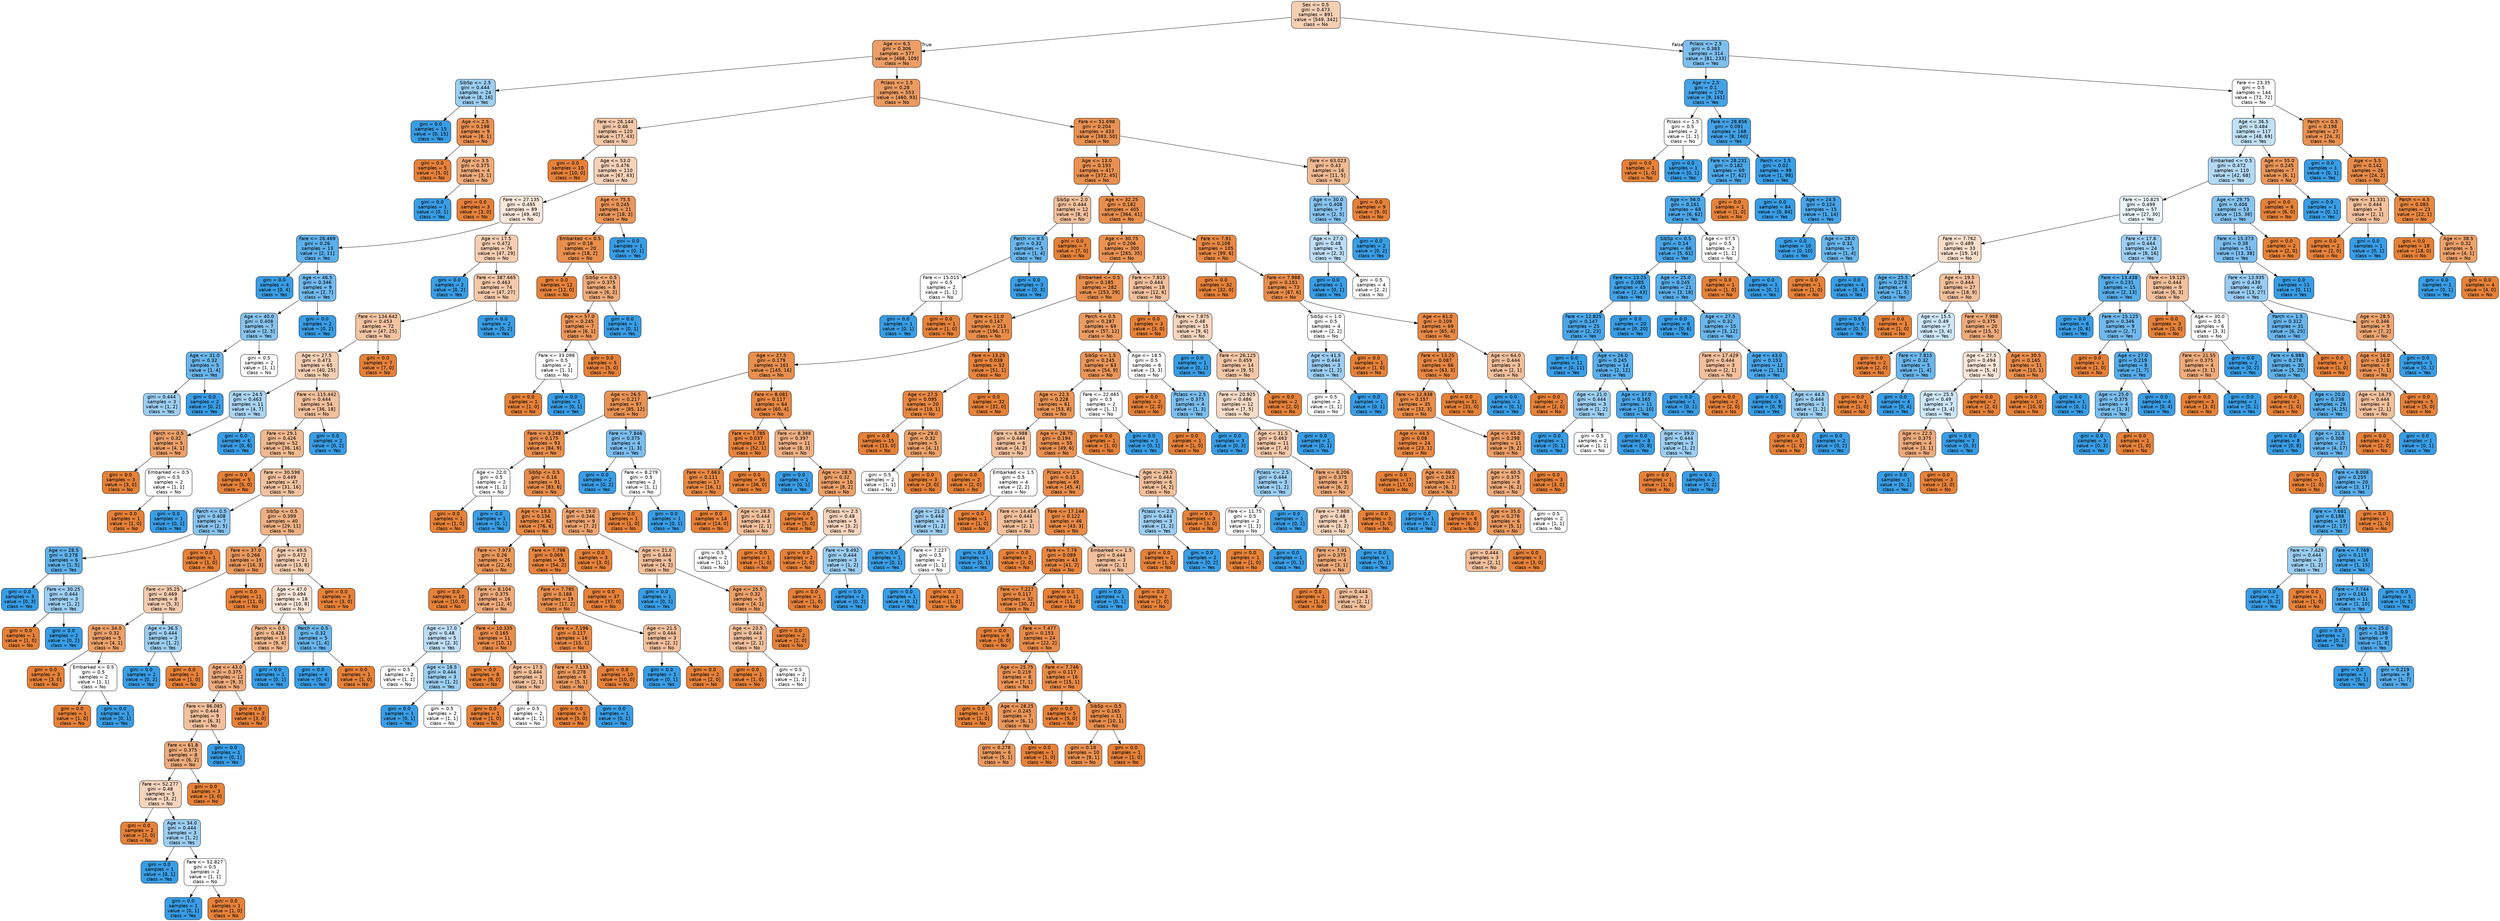 digraph Tree {
node [shape=box, style="filled, rounded", color="black", fontname=helvetica] ;
edge [fontname=helvetica] ;
0 [label="Sex <= 0.5\ngini = 0.473\nsamples = 891\nvalue = [549, 342]\nclass = No", fillcolor="#e5813960"] ;
1 [label="Age <= 6.5\ngini = 0.306\nsamples = 577\nvalue = [468, 109]\nclass = No", fillcolor="#e58139c4"] ;
0 -> 1 [labeldistance=2.5, labelangle=45, headlabel="True"] ;
2 [label="SibSp <= 2.5\ngini = 0.444\nsamples = 24\nvalue = [8, 16]\nclass = Yes", fillcolor="#399de57f"] ;
1 -> 2 ;
3 [label="gini = 0.0\nsamples = 15\nvalue = [0, 15]\nclass = Yes", fillcolor="#399de5ff"] ;
2 -> 3 ;
4 [label="Age <= 2.5\ngini = 0.198\nsamples = 9\nvalue = [8, 1]\nclass = No", fillcolor="#e58139df"] ;
2 -> 4 ;
5 [label="gini = 0.0\nsamples = 5\nvalue = [5, 0]\nclass = No", fillcolor="#e58139ff"] ;
4 -> 5 ;
6 [label="Age <= 3.5\ngini = 0.375\nsamples = 4\nvalue = [3, 1]\nclass = No", fillcolor="#e58139aa"] ;
4 -> 6 ;
7 [label="gini = 0.0\nsamples = 1\nvalue = [0, 1]\nclass = Yes", fillcolor="#399de5ff"] ;
6 -> 7 ;
8 [label="gini = 0.0\nsamples = 3\nvalue = [3, 0]\nclass = No", fillcolor="#e58139ff"] ;
6 -> 8 ;
9 [label="Pclass <= 1.5\ngini = 0.28\nsamples = 553\nvalue = [460, 93]\nclass = No", fillcolor="#e58139cb"] ;
1 -> 9 ;
10 [label="Fare <= 26.144\ngini = 0.46\nsamples = 120\nvalue = [77, 43]\nclass = No", fillcolor="#e5813971"] ;
9 -> 10 ;
11 [label="gini = 0.0\nsamples = 10\nvalue = [10, 0]\nclass = No", fillcolor="#e58139ff"] ;
10 -> 11 ;
12 [label="Age <= 53.0\ngini = 0.476\nsamples = 110\nvalue = [67, 43]\nclass = No", fillcolor="#e581395b"] ;
10 -> 12 ;
13 [label="Fare <= 27.135\ngini = 0.495\nsamples = 89\nvalue = [49, 40]\nclass = No", fillcolor="#e581392f"] ;
12 -> 13 ;
14 [label="Fare <= 26.469\ngini = 0.26\nsamples = 13\nvalue = [2, 11]\nclass = Yes", fillcolor="#399de5d1"] ;
13 -> 14 ;
15 [label="gini = 0.0\nsamples = 4\nvalue = [0, 4]\nclass = Yes", fillcolor="#399de5ff"] ;
14 -> 15 ;
16 [label="Age <= 46.5\ngini = 0.346\nsamples = 9\nvalue = [2, 7]\nclass = Yes", fillcolor="#399de5b6"] ;
14 -> 16 ;
17 [label="Age <= 40.0\ngini = 0.408\nsamples = 7\nvalue = [2, 5]\nclass = Yes", fillcolor="#399de599"] ;
16 -> 17 ;
18 [label="Age <= 31.0\ngini = 0.32\nsamples = 5\nvalue = [1, 4]\nclass = Yes", fillcolor="#399de5bf"] ;
17 -> 18 ;
19 [label="gini = 0.444\nsamples = 3\nvalue = [1, 2]\nclass = Yes", fillcolor="#399de57f"] ;
18 -> 19 ;
20 [label="gini = 0.0\nsamples = 2\nvalue = [0, 2]\nclass = Yes", fillcolor="#399de5ff"] ;
18 -> 20 ;
21 [label="gini = 0.5\nsamples = 2\nvalue = [1, 1]\nclass = No", fillcolor="#e5813900"] ;
17 -> 21 ;
22 [label="gini = 0.0\nsamples = 2\nvalue = [0, 2]\nclass = Yes", fillcolor="#399de5ff"] ;
16 -> 22 ;
23 [label="Age <= 17.5\ngini = 0.472\nsamples = 76\nvalue = [47, 29]\nclass = No", fillcolor="#e5813962"] ;
13 -> 23 ;
24 [label="gini = 0.0\nsamples = 2\nvalue = [0, 2]\nclass = Yes", fillcolor="#399de5ff"] ;
23 -> 24 ;
25 [label="Fare <= 387.665\ngini = 0.463\nsamples = 74\nvalue = [47, 27]\nclass = No", fillcolor="#e581396d"] ;
23 -> 25 ;
26 [label="Fare <= 134.642\ngini = 0.453\nsamples = 72\nvalue = [47, 25]\nclass = No", fillcolor="#e5813977"] ;
25 -> 26 ;
27 [label="Age <= 27.5\ngini = 0.473\nsamples = 65\nvalue = [40, 25]\nclass = No", fillcolor="#e5813960"] ;
26 -> 27 ;
28 [label="Age <= 24.5\ngini = 0.463\nsamples = 11\nvalue = [4, 7]\nclass = Yes", fillcolor="#399de56d"] ;
27 -> 28 ;
29 [label="Parch <= 0.5\ngini = 0.32\nsamples = 5\nvalue = [4, 1]\nclass = No", fillcolor="#e58139bf"] ;
28 -> 29 ;
30 [label="gini = 0.0\nsamples = 3\nvalue = [3, 0]\nclass = No", fillcolor="#e58139ff"] ;
29 -> 30 ;
31 [label="Embarked <= 0.5\ngini = 0.5\nsamples = 2\nvalue = [1, 1]\nclass = No", fillcolor="#e5813900"] ;
29 -> 31 ;
32 [label="gini = 0.0\nsamples = 1\nvalue = [1, 0]\nclass = No", fillcolor="#e58139ff"] ;
31 -> 32 ;
33 [label="gini = 0.0\nsamples = 1\nvalue = [0, 1]\nclass = Yes", fillcolor="#399de5ff"] ;
31 -> 33 ;
34 [label="gini = 0.0\nsamples = 6\nvalue = [0, 6]\nclass = Yes", fillcolor="#399de5ff"] ;
28 -> 34 ;
35 [label="Fare <= 115.442\ngini = 0.444\nsamples = 54\nvalue = [36, 18]\nclass = No", fillcolor="#e581397f"] ;
27 -> 35 ;
36 [label="Fare <= 29.1\ngini = 0.426\nsamples = 52\nvalue = [36, 16]\nclass = No", fillcolor="#e581398e"] ;
35 -> 36 ;
37 [label="gini = 0.0\nsamples = 5\nvalue = [5, 0]\nclass = No", fillcolor="#e58139ff"] ;
36 -> 37 ;
38 [label="Fare <= 30.598\ngini = 0.449\nsamples = 47\nvalue = [31, 16]\nclass = No", fillcolor="#e581397b"] ;
36 -> 38 ;
39 [label="Parch <= 0.5\ngini = 0.408\nsamples = 7\nvalue = [2, 5]\nclass = Yes", fillcolor="#399de599"] ;
38 -> 39 ;
40 [label="Age <= 28.5\ngini = 0.278\nsamples = 6\nvalue = [1, 5]\nclass = Yes", fillcolor="#399de5cc"] ;
39 -> 40 ;
41 [label="gini = 0.0\nsamples = 3\nvalue = [0, 3]\nclass = Yes", fillcolor="#399de5ff"] ;
40 -> 41 ;
42 [label="Fare <= 30.25\ngini = 0.444\nsamples = 3\nvalue = [1, 2]\nclass = Yes", fillcolor="#399de57f"] ;
40 -> 42 ;
43 [label="gini = 0.0\nsamples = 1\nvalue = [1, 0]\nclass = No", fillcolor="#e58139ff"] ;
42 -> 43 ;
44 [label="gini = 0.0\nsamples = 2\nvalue = [0, 2]\nclass = Yes", fillcolor="#399de5ff"] ;
42 -> 44 ;
45 [label="gini = 0.0\nsamples = 1\nvalue = [1, 0]\nclass = No", fillcolor="#e58139ff"] ;
39 -> 45 ;
46 [label="SibSp <= 0.5\ngini = 0.399\nsamples = 40\nvalue = [29, 11]\nclass = No", fillcolor="#e581399e"] ;
38 -> 46 ;
47 [label="Fare <= 37.0\ngini = 0.266\nsamples = 19\nvalue = [16, 3]\nclass = No", fillcolor="#e58139cf"] ;
46 -> 47 ;
48 [label="Fare <= 35.25\ngini = 0.469\nsamples = 8\nvalue = [5, 3]\nclass = No", fillcolor="#e5813966"] ;
47 -> 48 ;
49 [label="Age <= 34.0\ngini = 0.32\nsamples = 5\nvalue = [4, 1]\nclass = No", fillcolor="#e58139bf"] ;
48 -> 49 ;
50 [label="gini = 0.0\nsamples = 3\nvalue = [3, 0]\nclass = No", fillcolor="#e58139ff"] ;
49 -> 50 ;
51 [label="Embarked <= 0.5\ngini = 0.5\nsamples = 2\nvalue = [1, 1]\nclass = No", fillcolor="#e5813900"] ;
49 -> 51 ;
52 [label="gini = 0.0\nsamples = 1\nvalue = [1, 0]\nclass = No", fillcolor="#e58139ff"] ;
51 -> 52 ;
53 [label="gini = 0.0\nsamples = 1\nvalue = [0, 1]\nclass = Yes", fillcolor="#399de5ff"] ;
51 -> 53 ;
54 [label="Age <= 36.5\ngini = 0.444\nsamples = 3\nvalue = [1, 2]\nclass = Yes", fillcolor="#399de57f"] ;
48 -> 54 ;
55 [label="gini = 0.0\nsamples = 2\nvalue = [0, 2]\nclass = Yes", fillcolor="#399de5ff"] ;
54 -> 55 ;
56 [label="gini = 0.0\nsamples = 1\nvalue = [1, 0]\nclass = No", fillcolor="#e58139ff"] ;
54 -> 56 ;
57 [label="gini = 0.0\nsamples = 11\nvalue = [11, 0]\nclass = No", fillcolor="#e58139ff"] ;
47 -> 57 ;
58 [label="Age <= 49.5\ngini = 0.472\nsamples = 21\nvalue = [13, 8]\nclass = No", fillcolor="#e5813962"] ;
46 -> 58 ;
59 [label="Age <= 47.0\ngini = 0.494\nsamples = 18\nvalue = [10, 8]\nclass = No", fillcolor="#e5813933"] ;
58 -> 59 ;
60 [label="Parch <= 0.5\ngini = 0.426\nsamples = 13\nvalue = [9, 4]\nclass = No", fillcolor="#e581398e"] ;
59 -> 60 ;
61 [label="Age <= 43.0\ngini = 0.375\nsamples = 12\nvalue = [9, 3]\nclass = No", fillcolor="#e58139aa"] ;
60 -> 61 ;
62 [label="Fare <= 86.085\ngini = 0.444\nsamples = 9\nvalue = [6, 3]\nclass = No", fillcolor="#e581397f"] ;
61 -> 62 ;
63 [label="Fare <= 61.8\ngini = 0.375\nsamples = 8\nvalue = [6, 2]\nclass = No", fillcolor="#e58139aa"] ;
62 -> 63 ;
64 [label="Fare <= 52.277\ngini = 0.48\nsamples = 5\nvalue = [3, 2]\nclass = No", fillcolor="#e5813955"] ;
63 -> 64 ;
65 [label="gini = 0.0\nsamples = 2\nvalue = [2, 0]\nclass = No", fillcolor="#e58139ff"] ;
64 -> 65 ;
66 [label="Age <= 34.0\ngini = 0.444\nsamples = 3\nvalue = [1, 2]\nclass = Yes", fillcolor="#399de57f"] ;
64 -> 66 ;
67 [label="gini = 0.0\nsamples = 1\nvalue = [0, 1]\nclass = Yes", fillcolor="#399de5ff"] ;
66 -> 67 ;
68 [label="Fare <= 52.827\ngini = 0.5\nsamples = 2\nvalue = [1, 1]\nclass = No", fillcolor="#e5813900"] ;
66 -> 68 ;
69 [label="gini = 0.0\nsamples = 1\nvalue = [0, 1]\nclass = Yes", fillcolor="#399de5ff"] ;
68 -> 69 ;
70 [label="gini = 0.0\nsamples = 1\nvalue = [1, 0]\nclass = No", fillcolor="#e58139ff"] ;
68 -> 70 ;
71 [label="gini = 0.0\nsamples = 3\nvalue = [3, 0]\nclass = No", fillcolor="#e58139ff"] ;
63 -> 71 ;
72 [label="gini = 0.0\nsamples = 1\nvalue = [0, 1]\nclass = Yes", fillcolor="#399de5ff"] ;
62 -> 72 ;
73 [label="gini = 0.0\nsamples = 3\nvalue = [3, 0]\nclass = No", fillcolor="#e58139ff"] ;
61 -> 73 ;
74 [label="gini = 0.0\nsamples = 1\nvalue = [0, 1]\nclass = Yes", fillcolor="#399de5ff"] ;
60 -> 74 ;
75 [label="Parch <= 0.5\ngini = 0.32\nsamples = 5\nvalue = [1, 4]\nclass = Yes", fillcolor="#399de5bf"] ;
59 -> 75 ;
76 [label="gini = 0.0\nsamples = 4\nvalue = [0, 4]\nclass = Yes", fillcolor="#399de5ff"] ;
75 -> 76 ;
77 [label="gini = 0.0\nsamples = 1\nvalue = [1, 0]\nclass = No", fillcolor="#e58139ff"] ;
75 -> 77 ;
78 [label="gini = 0.0\nsamples = 3\nvalue = [3, 0]\nclass = No", fillcolor="#e58139ff"] ;
58 -> 78 ;
79 [label="gini = 0.0\nsamples = 2\nvalue = [0, 2]\nclass = Yes", fillcolor="#399de5ff"] ;
35 -> 79 ;
80 [label="gini = 0.0\nsamples = 7\nvalue = [7, 0]\nclass = No", fillcolor="#e58139ff"] ;
26 -> 80 ;
81 [label="gini = 0.0\nsamples = 2\nvalue = [0, 2]\nclass = Yes", fillcolor="#399de5ff"] ;
25 -> 81 ;
82 [label="Age <= 75.5\ngini = 0.245\nsamples = 21\nvalue = [18, 3]\nclass = No", fillcolor="#e58139d4"] ;
12 -> 82 ;
83 [label="Embarked <= 0.5\ngini = 0.18\nsamples = 20\nvalue = [18, 2]\nclass = No", fillcolor="#e58139e3"] ;
82 -> 83 ;
84 [label="gini = 0.0\nsamples = 12\nvalue = [12, 0]\nclass = No", fillcolor="#e58139ff"] ;
83 -> 84 ;
85 [label="SibSp <= 0.5\ngini = 0.375\nsamples = 8\nvalue = [6, 2]\nclass = No", fillcolor="#e58139aa"] ;
83 -> 85 ;
86 [label="Age <= 57.0\ngini = 0.245\nsamples = 7\nvalue = [6, 1]\nclass = No", fillcolor="#e58139d4"] ;
85 -> 86 ;
87 [label="Fare <= 33.098\ngini = 0.5\nsamples = 2\nvalue = [1, 1]\nclass = No", fillcolor="#e5813900"] ;
86 -> 87 ;
88 [label="gini = 0.0\nsamples = 1\nvalue = [1, 0]\nclass = No", fillcolor="#e58139ff"] ;
87 -> 88 ;
89 [label="gini = 0.0\nsamples = 1\nvalue = [0, 1]\nclass = Yes", fillcolor="#399de5ff"] ;
87 -> 89 ;
90 [label="gini = 0.0\nsamples = 5\nvalue = [5, 0]\nclass = No", fillcolor="#e58139ff"] ;
86 -> 90 ;
91 [label="gini = 0.0\nsamples = 1\nvalue = [0, 1]\nclass = Yes", fillcolor="#399de5ff"] ;
85 -> 91 ;
92 [label="gini = 0.0\nsamples = 1\nvalue = [0, 1]\nclass = Yes", fillcolor="#399de5ff"] ;
82 -> 92 ;
93 [label="Fare <= 51.698\ngini = 0.204\nsamples = 433\nvalue = [383, 50]\nclass = No", fillcolor="#e58139de"] ;
9 -> 93 ;
94 [label="Age <= 13.0\ngini = 0.193\nsamples = 417\nvalue = [372, 45]\nclass = No", fillcolor="#e58139e0"] ;
93 -> 94 ;
95 [label="SibSp <= 2.0\ngini = 0.444\nsamples = 12\nvalue = [8, 4]\nclass = No", fillcolor="#e581397f"] ;
94 -> 95 ;
96 [label="Parch <= 0.5\ngini = 0.32\nsamples = 5\nvalue = [1, 4]\nclass = Yes", fillcolor="#399de5bf"] ;
95 -> 96 ;
97 [label="Fare <= 15.015\ngini = 0.5\nsamples = 2\nvalue = [1, 1]\nclass = No", fillcolor="#e5813900"] ;
96 -> 97 ;
98 [label="gini = 0.0\nsamples = 1\nvalue = [0, 1]\nclass = Yes", fillcolor="#399de5ff"] ;
97 -> 98 ;
99 [label="gini = 0.0\nsamples = 1\nvalue = [1, 0]\nclass = No", fillcolor="#e58139ff"] ;
97 -> 99 ;
100 [label="gini = 0.0\nsamples = 3\nvalue = [0, 3]\nclass = Yes", fillcolor="#399de5ff"] ;
96 -> 100 ;
101 [label="gini = 0.0\nsamples = 7\nvalue = [7, 0]\nclass = No", fillcolor="#e58139ff"] ;
95 -> 101 ;
102 [label="Age <= 32.25\ngini = 0.182\nsamples = 405\nvalue = [364, 41]\nclass = No", fillcolor="#e58139e2"] ;
94 -> 102 ;
103 [label="Age <= 30.75\ngini = 0.206\nsamples = 300\nvalue = [265, 35]\nclass = No", fillcolor="#e58139dd"] ;
102 -> 103 ;
104 [label="Embarked <= 0.5\ngini = 0.185\nsamples = 282\nvalue = [253, 29]\nclass = No", fillcolor="#e58139e2"] ;
103 -> 104 ;
105 [label="Fare <= 11.0\ngini = 0.147\nsamples = 213\nvalue = [196, 17]\nclass = No", fillcolor="#e58139e9"] ;
104 -> 105 ;
106 [label="Age <= 27.5\ngini = 0.179\nsamples = 161\nvalue = [145, 16]\nclass = No", fillcolor="#e58139e3"] ;
105 -> 106 ;
107 [label="Age <= 26.5\ngini = 0.217\nsamples = 97\nvalue = [85, 12]\nclass = No", fillcolor="#e58139db"] ;
106 -> 107 ;
108 [label="Fare <= 3.248\ngini = 0.175\nsamples = 93\nvalue = [84, 9]\nclass = No", fillcolor="#e58139e4"] ;
107 -> 108 ;
109 [label="Age <= 22.0\ngini = 0.5\nsamples = 2\nvalue = [1, 1]\nclass = No", fillcolor="#e5813900"] ;
108 -> 109 ;
110 [label="gini = 0.0\nsamples = 1\nvalue = [1, 0]\nclass = No", fillcolor="#e58139ff"] ;
109 -> 110 ;
111 [label="gini = 0.0\nsamples = 1\nvalue = [0, 1]\nclass = Yes", fillcolor="#399de5ff"] ;
109 -> 111 ;
112 [label="SibSp <= 0.5\ngini = 0.16\nsamples = 91\nvalue = [83, 8]\nclass = No", fillcolor="#e58139e6"] ;
108 -> 112 ;
113 [label="Age <= 19.5\ngini = 0.136\nsamples = 82\nvalue = [76, 6]\nclass = No", fillcolor="#e58139eb"] ;
112 -> 113 ;
114 [label="Fare <= 7.973\ngini = 0.26\nsamples = 26\nvalue = [22, 4]\nclass = No", fillcolor="#e58139d1"] ;
113 -> 114 ;
115 [label="gini = 0.0\nsamples = 10\nvalue = [10, 0]\nclass = No", fillcolor="#e58139ff"] ;
114 -> 115 ;
116 [label="Fare <= 8.104\ngini = 0.375\nsamples = 16\nvalue = [12, 4]\nclass = No", fillcolor="#e58139aa"] ;
114 -> 116 ;
117 [label="Age <= 17.0\ngini = 0.48\nsamples = 5\nvalue = [2, 3]\nclass = Yes", fillcolor="#399de555"] ;
116 -> 117 ;
118 [label="gini = 0.5\nsamples = 2\nvalue = [1, 1]\nclass = No", fillcolor="#e5813900"] ;
117 -> 118 ;
119 [label="Age <= 18.5\ngini = 0.444\nsamples = 3\nvalue = [1, 2]\nclass = Yes", fillcolor="#399de57f"] ;
117 -> 119 ;
120 [label="gini = 0.0\nsamples = 1\nvalue = [0, 1]\nclass = Yes", fillcolor="#399de5ff"] ;
119 -> 120 ;
121 [label="gini = 0.5\nsamples = 2\nvalue = [1, 1]\nclass = No", fillcolor="#e5813900"] ;
119 -> 121 ;
122 [label="Fare <= 10.335\ngini = 0.165\nsamples = 11\nvalue = [10, 1]\nclass = No", fillcolor="#e58139e6"] ;
116 -> 122 ;
123 [label="gini = 0.0\nsamples = 8\nvalue = [8, 0]\nclass = No", fillcolor="#e58139ff"] ;
122 -> 123 ;
124 [label="Age <= 17.5\ngini = 0.444\nsamples = 3\nvalue = [2, 1]\nclass = No", fillcolor="#e581397f"] ;
122 -> 124 ;
125 [label="gini = 0.0\nsamples = 1\nvalue = [1, 0]\nclass = No", fillcolor="#e58139ff"] ;
124 -> 125 ;
126 [label="gini = 0.5\nsamples = 2\nvalue = [1, 1]\nclass = No", fillcolor="#e5813900"] ;
124 -> 126 ;
127 [label="Fare <= 7.798\ngini = 0.069\nsamples = 56\nvalue = [54, 2]\nclass = No", fillcolor="#e58139f6"] ;
113 -> 127 ;
128 [label="Fare <= 7.785\ngini = 0.188\nsamples = 19\nvalue = [17, 2]\nclass = No", fillcolor="#e58139e1"] ;
127 -> 128 ;
129 [label="Fare <= 7.196\ngini = 0.117\nsamples = 16\nvalue = [15, 1]\nclass = No", fillcolor="#e58139ee"] ;
128 -> 129 ;
130 [label="Fare <= 7.133\ngini = 0.278\nsamples = 6\nvalue = [5, 1]\nclass = No", fillcolor="#e58139cc"] ;
129 -> 130 ;
131 [label="gini = 0.0\nsamples = 5\nvalue = [5, 0]\nclass = No", fillcolor="#e58139ff"] ;
130 -> 131 ;
132 [label="gini = 0.0\nsamples = 1\nvalue = [0, 1]\nclass = Yes", fillcolor="#399de5ff"] ;
130 -> 132 ;
133 [label="gini = 0.0\nsamples = 10\nvalue = [10, 0]\nclass = No", fillcolor="#e58139ff"] ;
129 -> 133 ;
134 [label="Age <= 21.5\ngini = 0.444\nsamples = 3\nvalue = [2, 1]\nclass = No", fillcolor="#e581397f"] ;
128 -> 134 ;
135 [label="gini = 0.0\nsamples = 1\nvalue = [0, 1]\nclass = Yes", fillcolor="#399de5ff"] ;
134 -> 135 ;
136 [label="gini = 0.0\nsamples = 2\nvalue = [2, 0]\nclass = No", fillcolor="#e58139ff"] ;
134 -> 136 ;
137 [label="gini = 0.0\nsamples = 37\nvalue = [37, 0]\nclass = No", fillcolor="#e58139ff"] ;
127 -> 137 ;
138 [label="Age <= 19.0\ngini = 0.346\nsamples = 9\nvalue = [7, 2]\nclass = No", fillcolor="#e58139b6"] ;
112 -> 138 ;
139 [label="gini = 0.0\nsamples = 3\nvalue = [3, 0]\nclass = No", fillcolor="#e58139ff"] ;
138 -> 139 ;
140 [label="Age <= 21.0\ngini = 0.444\nsamples = 6\nvalue = [4, 2]\nclass = No", fillcolor="#e581397f"] ;
138 -> 140 ;
141 [label="gini = 0.0\nsamples = 1\nvalue = [0, 1]\nclass = Yes", fillcolor="#399de5ff"] ;
140 -> 141 ;
142 [label="Age <= 25.5\ngini = 0.32\nsamples = 5\nvalue = [4, 1]\nclass = No", fillcolor="#e58139bf"] ;
140 -> 142 ;
143 [label="Age <= 23.5\ngini = 0.444\nsamples = 3\nvalue = [2, 1]\nclass = No", fillcolor="#e581397f"] ;
142 -> 143 ;
144 [label="gini = 0.0\nsamples = 1\nvalue = [1, 0]\nclass = No", fillcolor="#e58139ff"] ;
143 -> 144 ;
145 [label="gini = 0.5\nsamples = 2\nvalue = [1, 1]\nclass = No", fillcolor="#e5813900"] ;
143 -> 145 ;
146 [label="gini = 0.0\nsamples = 2\nvalue = [2, 0]\nclass = No", fillcolor="#e58139ff"] ;
142 -> 146 ;
147 [label="Fare <= 7.846\ngini = 0.375\nsamples = 4\nvalue = [1, 3]\nclass = Yes", fillcolor="#399de5aa"] ;
107 -> 147 ;
148 [label="gini = 0.0\nsamples = 2\nvalue = [0, 2]\nclass = Yes", fillcolor="#399de5ff"] ;
147 -> 148 ;
149 [label="Fare <= 8.279\ngini = 0.5\nsamples = 2\nvalue = [1, 1]\nclass = No", fillcolor="#e5813900"] ;
147 -> 149 ;
150 [label="gini = 0.0\nsamples = 1\nvalue = [1, 0]\nclass = No", fillcolor="#e58139ff"] ;
149 -> 150 ;
151 [label="gini = 0.0\nsamples = 1\nvalue = [0, 1]\nclass = Yes", fillcolor="#399de5ff"] ;
149 -> 151 ;
152 [label="Fare <= 8.081\ngini = 0.117\nsamples = 64\nvalue = [60, 4]\nclass = No", fillcolor="#e58139ee"] ;
106 -> 152 ;
153 [label="Fare <= 7.785\ngini = 0.037\nsamples = 53\nvalue = [52, 1]\nclass = No", fillcolor="#e58139fa"] ;
152 -> 153 ;
154 [label="Fare <= 7.663\ngini = 0.111\nsamples = 17\nvalue = [16, 1]\nclass = No", fillcolor="#e58139ef"] ;
153 -> 154 ;
155 [label="gini = 0.0\nsamples = 14\nvalue = [14, 0]\nclass = No", fillcolor="#e58139ff"] ;
154 -> 155 ;
156 [label="Age <= 28.5\ngini = 0.444\nsamples = 3\nvalue = [2, 1]\nclass = No", fillcolor="#e581397f"] ;
154 -> 156 ;
157 [label="gini = 0.5\nsamples = 2\nvalue = [1, 1]\nclass = No", fillcolor="#e5813900"] ;
156 -> 157 ;
158 [label="gini = 0.0\nsamples = 1\nvalue = [1, 0]\nclass = No", fillcolor="#e58139ff"] ;
156 -> 158 ;
159 [label="gini = 0.0\nsamples = 36\nvalue = [36, 0]\nclass = No", fillcolor="#e58139ff"] ;
153 -> 159 ;
160 [label="Fare <= 8.388\ngini = 0.397\nsamples = 11\nvalue = [8, 3]\nclass = No", fillcolor="#e581399f"] ;
152 -> 160 ;
161 [label="gini = 0.0\nsamples = 1\nvalue = [0, 1]\nclass = Yes", fillcolor="#399de5ff"] ;
160 -> 161 ;
162 [label="Age <= 28.5\ngini = 0.32\nsamples = 10\nvalue = [8, 2]\nclass = No", fillcolor="#e58139bf"] ;
160 -> 162 ;
163 [label="gini = 0.0\nsamples = 5\nvalue = [5, 0]\nclass = No", fillcolor="#e58139ff"] ;
162 -> 163 ;
164 [label="Pclass <= 2.5\ngini = 0.48\nsamples = 5\nvalue = [3, 2]\nclass = No", fillcolor="#e5813955"] ;
162 -> 164 ;
165 [label="gini = 0.0\nsamples = 2\nvalue = [2, 0]\nclass = No", fillcolor="#e58139ff"] ;
164 -> 165 ;
166 [label="Fare <= 9.492\ngini = 0.444\nsamples = 3\nvalue = [1, 2]\nclass = Yes", fillcolor="#399de57f"] ;
164 -> 166 ;
167 [label="gini = 0.0\nsamples = 1\nvalue = [1, 0]\nclass = No", fillcolor="#e58139ff"] ;
166 -> 167 ;
168 [label="gini = 0.0\nsamples = 2\nvalue = [0, 2]\nclass = Yes", fillcolor="#399de5ff"] ;
166 -> 168 ;
169 [label="Fare <= 13.25\ngini = 0.038\nsamples = 52\nvalue = [51, 1]\nclass = No", fillcolor="#e58139fa"] ;
105 -> 169 ;
170 [label="Age <= 27.5\ngini = 0.095\nsamples = 20\nvalue = [19, 1]\nclass = No", fillcolor="#e58139f2"] ;
169 -> 170 ;
171 [label="gini = 0.0\nsamples = 15\nvalue = [15, 0]\nclass = No", fillcolor="#e58139ff"] ;
170 -> 171 ;
172 [label="Age <= 29.0\ngini = 0.32\nsamples = 5\nvalue = [4, 1]\nclass = No", fillcolor="#e58139bf"] ;
170 -> 172 ;
173 [label="gini = 0.5\nsamples = 2\nvalue = [1, 1]\nclass = No", fillcolor="#e5813900"] ;
172 -> 173 ;
174 [label="gini = 0.0\nsamples = 3\nvalue = [3, 0]\nclass = No", fillcolor="#e58139ff"] ;
172 -> 174 ;
175 [label="gini = 0.0\nsamples = 32\nvalue = [32, 0]\nclass = No", fillcolor="#e58139ff"] ;
169 -> 175 ;
176 [label="Parch <= 0.5\ngini = 0.287\nsamples = 69\nvalue = [57, 12]\nclass = No", fillcolor="#e58139c9"] ;
104 -> 176 ;
177 [label="SibSp <= 1.5\ngini = 0.245\nsamples = 63\nvalue = [54, 9]\nclass = No", fillcolor="#e58139d4"] ;
176 -> 177 ;
178 [label="Age <= 22.5\ngini = 0.228\nsamples = 61\nvalue = [53, 8]\nclass = No", fillcolor="#e58139d9"] ;
177 -> 178 ;
179 [label="Fare <= 6.988\ngini = 0.444\nsamples = 6\nvalue = [4, 2]\nclass = No", fillcolor="#e581397f"] ;
178 -> 179 ;
180 [label="gini = 0.0\nsamples = 2\nvalue = [2, 0]\nclass = No", fillcolor="#e58139ff"] ;
179 -> 180 ;
181 [label="Embarked <= 1.5\ngini = 0.5\nsamples = 4\nvalue = [2, 2]\nclass = No", fillcolor="#e5813900"] ;
179 -> 181 ;
182 [label="Age <= 21.0\ngini = 0.444\nsamples = 3\nvalue = [1, 2]\nclass = Yes", fillcolor="#399de57f"] ;
181 -> 182 ;
183 [label="gini = 0.0\nsamples = 1\nvalue = [0, 1]\nclass = Yes", fillcolor="#399de5ff"] ;
182 -> 183 ;
184 [label="Fare <= 7.227\ngini = 0.5\nsamples = 2\nvalue = [1, 1]\nclass = No", fillcolor="#e5813900"] ;
182 -> 184 ;
185 [label="gini = 0.0\nsamples = 1\nvalue = [0, 1]\nclass = Yes", fillcolor="#399de5ff"] ;
184 -> 185 ;
186 [label="gini = 0.0\nsamples = 1\nvalue = [1, 0]\nclass = No", fillcolor="#e58139ff"] ;
184 -> 186 ;
187 [label="gini = 0.0\nsamples = 1\nvalue = [1, 0]\nclass = No", fillcolor="#e58139ff"] ;
181 -> 187 ;
188 [label="Age <= 28.75\ngini = 0.194\nsamples = 55\nvalue = [49, 6]\nclass = No", fillcolor="#e58139e0"] ;
178 -> 188 ;
189 [label="Pclass <= 2.5\ngini = 0.15\nsamples = 49\nvalue = [45, 4]\nclass = No", fillcolor="#e58139e8"] ;
188 -> 189 ;
190 [label="Fare <= 14.454\ngini = 0.444\nsamples = 3\nvalue = [2, 1]\nclass = No", fillcolor="#e581397f"] ;
189 -> 190 ;
191 [label="gini = 0.0\nsamples = 1\nvalue = [0, 1]\nclass = Yes", fillcolor="#399de5ff"] ;
190 -> 191 ;
192 [label="gini = 0.0\nsamples = 2\nvalue = [2, 0]\nclass = No", fillcolor="#e58139ff"] ;
190 -> 192 ;
193 [label="Fare <= 17.144\ngini = 0.122\nsamples = 46\nvalue = [43, 3]\nclass = No", fillcolor="#e58139ed"] ;
189 -> 193 ;
194 [label="Fare <= 7.79\ngini = 0.089\nsamples = 43\nvalue = [41, 2]\nclass = No", fillcolor="#e58139f3"] ;
193 -> 194 ;
195 [label="Fare <= 7.227\ngini = 0.117\nsamples = 32\nvalue = [30, 2]\nclass = No", fillcolor="#e58139ee"] ;
194 -> 195 ;
196 [label="gini = 0.0\nsamples = 8\nvalue = [8, 0]\nclass = No", fillcolor="#e58139ff"] ;
195 -> 196 ;
197 [label="Fare <= 7.477\ngini = 0.153\nsamples = 24\nvalue = [22, 2]\nclass = No", fillcolor="#e58139e8"] ;
195 -> 197 ;
198 [label="Age <= 25.75\ngini = 0.219\nsamples = 8\nvalue = [7, 1]\nclass = No", fillcolor="#e58139db"] ;
197 -> 198 ;
199 [label="gini = 0.0\nsamples = 1\nvalue = [1, 0]\nclass = No", fillcolor="#e58139ff"] ;
198 -> 199 ;
200 [label="Age <= 28.25\ngini = 0.245\nsamples = 7\nvalue = [6, 1]\nclass = No", fillcolor="#e58139d4"] ;
198 -> 200 ;
201 [label="gini = 0.278\nsamples = 6\nvalue = [5, 1]\nclass = No", fillcolor="#e58139cc"] ;
200 -> 201 ;
202 [label="gini = 0.0\nsamples = 1\nvalue = [1, 0]\nclass = No", fillcolor="#e58139ff"] ;
200 -> 202 ;
203 [label="Fare <= 7.746\ngini = 0.117\nsamples = 16\nvalue = [15, 1]\nclass = No", fillcolor="#e58139ee"] ;
197 -> 203 ;
204 [label="gini = 0.0\nsamples = 5\nvalue = [5, 0]\nclass = No", fillcolor="#e58139ff"] ;
203 -> 204 ;
205 [label="SibSp <= 0.5\ngini = 0.165\nsamples = 11\nvalue = [10, 1]\nclass = No", fillcolor="#e58139e6"] ;
203 -> 205 ;
206 [label="gini = 0.18\nsamples = 10\nvalue = [9, 1]\nclass = No", fillcolor="#e58139e3"] ;
205 -> 206 ;
207 [label="gini = 0.0\nsamples = 1\nvalue = [1, 0]\nclass = No", fillcolor="#e58139ff"] ;
205 -> 207 ;
208 [label="gini = 0.0\nsamples = 11\nvalue = [11, 0]\nclass = No", fillcolor="#e58139ff"] ;
194 -> 208 ;
209 [label="Embarked <= 1.5\ngini = 0.444\nsamples = 3\nvalue = [2, 1]\nclass = No", fillcolor="#e581397f"] ;
193 -> 209 ;
210 [label="gini = 0.0\nsamples = 1\nvalue = [0, 1]\nclass = Yes", fillcolor="#399de5ff"] ;
209 -> 210 ;
211 [label="gini = 0.0\nsamples = 2\nvalue = [2, 0]\nclass = No", fillcolor="#e58139ff"] ;
209 -> 211 ;
212 [label="Age <= 29.5\ngini = 0.444\nsamples = 6\nvalue = [4, 2]\nclass = No", fillcolor="#e581397f"] ;
188 -> 212 ;
213 [label="Pclass <= 2.5\ngini = 0.444\nsamples = 3\nvalue = [1, 2]\nclass = Yes", fillcolor="#399de57f"] ;
212 -> 213 ;
214 [label="gini = 0.0\nsamples = 1\nvalue = [1, 0]\nclass = No", fillcolor="#e58139ff"] ;
213 -> 214 ;
215 [label="gini = 0.0\nsamples = 2\nvalue = [0, 2]\nclass = Yes", fillcolor="#399de5ff"] ;
213 -> 215 ;
216 [label="gini = 0.0\nsamples = 3\nvalue = [3, 0]\nclass = No", fillcolor="#e58139ff"] ;
212 -> 216 ;
217 [label="Fare <= 22.465\ngini = 0.5\nsamples = 2\nvalue = [1, 1]\nclass = No", fillcolor="#e5813900"] ;
177 -> 217 ;
218 [label="gini = 0.0\nsamples = 1\nvalue = [1, 0]\nclass = No", fillcolor="#e58139ff"] ;
217 -> 218 ;
219 [label="gini = 0.0\nsamples = 1\nvalue = [0, 1]\nclass = Yes", fillcolor="#399de5ff"] ;
217 -> 219 ;
220 [label="Age <= 18.5\ngini = 0.5\nsamples = 6\nvalue = [3, 3]\nclass = No", fillcolor="#e5813900"] ;
176 -> 220 ;
221 [label="gini = 0.0\nsamples = 2\nvalue = [2, 0]\nclass = No", fillcolor="#e58139ff"] ;
220 -> 221 ;
222 [label="Pclass <= 2.5\ngini = 0.375\nsamples = 4\nvalue = [1, 3]\nclass = Yes", fillcolor="#399de5aa"] ;
220 -> 222 ;
223 [label="gini = 0.0\nsamples = 1\nvalue = [1, 0]\nclass = No", fillcolor="#e58139ff"] ;
222 -> 223 ;
224 [label="gini = 0.0\nsamples = 3\nvalue = [0, 3]\nclass = Yes", fillcolor="#399de5ff"] ;
222 -> 224 ;
225 [label="Fare <= 7.815\ngini = 0.444\nsamples = 18\nvalue = [12, 6]\nclass = No", fillcolor="#e581397f"] ;
103 -> 225 ;
226 [label="gini = 0.0\nsamples = 3\nvalue = [3, 0]\nclass = No", fillcolor="#e58139ff"] ;
225 -> 226 ;
227 [label="Fare <= 7.875\ngini = 0.48\nsamples = 15\nvalue = [9, 6]\nclass = No", fillcolor="#e5813955"] ;
225 -> 227 ;
228 [label="gini = 0.0\nsamples = 1\nvalue = [0, 1]\nclass = Yes", fillcolor="#399de5ff"] ;
227 -> 228 ;
229 [label="Fare <= 26.125\ngini = 0.459\nsamples = 14\nvalue = [9, 5]\nclass = No", fillcolor="#e5813971"] ;
227 -> 229 ;
230 [label="Fare <= 20.925\ngini = 0.486\nsamples = 12\nvalue = [7, 5]\nclass = No", fillcolor="#e5813949"] ;
229 -> 230 ;
231 [label="Age <= 31.5\ngini = 0.463\nsamples = 11\nvalue = [7, 4]\nclass = No", fillcolor="#e581396d"] ;
230 -> 231 ;
232 [label="Pclass <= 2.5\ngini = 0.444\nsamples = 3\nvalue = [1, 2]\nclass = Yes", fillcolor="#399de57f"] ;
231 -> 232 ;
233 [label="Fare <= 11.75\ngini = 0.5\nsamples = 2\nvalue = [1, 1]\nclass = No", fillcolor="#e5813900"] ;
232 -> 233 ;
234 [label="gini = 0.0\nsamples = 1\nvalue = [1, 0]\nclass = No", fillcolor="#e58139ff"] ;
233 -> 234 ;
235 [label="gini = 0.0\nsamples = 1\nvalue = [0, 1]\nclass = Yes", fillcolor="#399de5ff"] ;
233 -> 235 ;
236 [label="gini = 0.0\nsamples = 1\nvalue = [0, 1]\nclass = Yes", fillcolor="#399de5ff"] ;
232 -> 236 ;
237 [label="Fare <= 8.206\ngini = 0.375\nsamples = 8\nvalue = [6, 2]\nclass = No", fillcolor="#e58139aa"] ;
231 -> 237 ;
238 [label="Fare <= 7.988\ngini = 0.48\nsamples = 5\nvalue = [3, 2]\nclass = No", fillcolor="#e5813955"] ;
237 -> 238 ;
239 [label="Fare <= 7.91\ngini = 0.375\nsamples = 4\nvalue = [3, 1]\nclass = No", fillcolor="#e58139aa"] ;
238 -> 239 ;
240 [label="gini = 0.0\nsamples = 1\nvalue = [1, 0]\nclass = No", fillcolor="#e58139ff"] ;
239 -> 240 ;
241 [label="gini = 0.444\nsamples = 3\nvalue = [2, 1]\nclass = No", fillcolor="#e581397f"] ;
239 -> 241 ;
242 [label="gini = 0.0\nsamples = 1\nvalue = [0, 1]\nclass = Yes", fillcolor="#399de5ff"] ;
238 -> 242 ;
243 [label="gini = 0.0\nsamples = 3\nvalue = [3, 0]\nclass = No", fillcolor="#e58139ff"] ;
237 -> 243 ;
244 [label="gini = 0.0\nsamples = 1\nvalue = [0, 1]\nclass = Yes", fillcolor="#399de5ff"] ;
230 -> 244 ;
245 [label="gini = 0.0\nsamples = 2\nvalue = [2, 0]\nclass = No", fillcolor="#e58139ff"] ;
229 -> 245 ;
246 [label="Fare <= 7.91\ngini = 0.108\nsamples = 105\nvalue = [99, 6]\nclass = No", fillcolor="#e58139f0"] ;
102 -> 246 ;
247 [label="gini = 0.0\nsamples = 32\nvalue = [32, 0]\nclass = No", fillcolor="#e58139ff"] ;
246 -> 247 ;
248 [label="Fare <= 7.988\ngini = 0.151\nsamples = 73\nvalue = [67, 6]\nclass = No", fillcolor="#e58139e8"] ;
246 -> 248 ;
249 [label="SibSp <= 1.0\ngini = 0.5\nsamples = 4\nvalue = [2, 2]\nclass = No", fillcolor="#e5813900"] ;
248 -> 249 ;
250 [label="Age <= 41.5\ngini = 0.444\nsamples = 3\nvalue = [1, 2]\nclass = Yes", fillcolor="#399de57f"] ;
249 -> 250 ;
251 [label="gini = 0.5\nsamples = 2\nvalue = [1, 1]\nclass = No", fillcolor="#e5813900"] ;
250 -> 251 ;
252 [label="gini = 0.0\nsamples = 1\nvalue = [0, 1]\nclass = Yes", fillcolor="#399de5ff"] ;
250 -> 252 ;
253 [label="gini = 0.0\nsamples = 1\nvalue = [1, 0]\nclass = No", fillcolor="#e58139ff"] ;
249 -> 253 ;
254 [label="Age <= 61.0\ngini = 0.109\nsamples = 69\nvalue = [65, 4]\nclass = No", fillcolor="#e58139ef"] ;
248 -> 254 ;
255 [label="Fare <= 13.25\ngini = 0.087\nsamples = 66\nvalue = [63, 3]\nclass = No", fillcolor="#e58139f3"] ;
254 -> 255 ;
256 [label="Fare <= 12.938\ngini = 0.157\nsamples = 35\nvalue = [32, 3]\nclass = No", fillcolor="#e58139e7"] ;
255 -> 256 ;
257 [label="Age <= 44.5\ngini = 0.08\nsamples = 24\nvalue = [23, 1]\nclass = No", fillcolor="#e58139f4"] ;
256 -> 257 ;
258 [label="gini = 0.0\nsamples = 17\nvalue = [17, 0]\nclass = No", fillcolor="#e58139ff"] ;
257 -> 258 ;
259 [label="Age <= 46.0\ngini = 0.245\nsamples = 7\nvalue = [6, 1]\nclass = No", fillcolor="#e58139d4"] ;
257 -> 259 ;
260 [label="gini = 0.0\nsamples = 1\nvalue = [0, 1]\nclass = Yes", fillcolor="#399de5ff"] ;
259 -> 260 ;
261 [label="gini = 0.0\nsamples = 6\nvalue = [6, 0]\nclass = No", fillcolor="#e58139ff"] ;
259 -> 261 ;
262 [label="Age <= 45.0\ngini = 0.298\nsamples = 11\nvalue = [9, 2]\nclass = No", fillcolor="#e58139c6"] ;
256 -> 262 ;
263 [label="Age <= 40.5\ngini = 0.375\nsamples = 8\nvalue = [6, 2]\nclass = No", fillcolor="#e58139aa"] ;
262 -> 263 ;
264 [label="Age <= 35.0\ngini = 0.278\nsamples = 6\nvalue = [5, 1]\nclass = No", fillcolor="#e58139cc"] ;
263 -> 264 ;
265 [label="gini = 0.444\nsamples = 3\nvalue = [2, 1]\nclass = No", fillcolor="#e581397f"] ;
264 -> 265 ;
266 [label="gini = 0.0\nsamples = 3\nvalue = [3, 0]\nclass = No", fillcolor="#e58139ff"] ;
264 -> 266 ;
267 [label="gini = 0.5\nsamples = 2\nvalue = [1, 1]\nclass = No", fillcolor="#e5813900"] ;
263 -> 267 ;
268 [label="gini = 0.0\nsamples = 3\nvalue = [3, 0]\nclass = No", fillcolor="#e58139ff"] ;
262 -> 268 ;
269 [label="gini = 0.0\nsamples = 31\nvalue = [31, 0]\nclass = No", fillcolor="#e58139ff"] ;
255 -> 269 ;
270 [label="Age <= 64.0\ngini = 0.444\nsamples = 3\nvalue = [2, 1]\nclass = No", fillcolor="#e581397f"] ;
254 -> 270 ;
271 [label="gini = 0.0\nsamples = 1\nvalue = [0, 1]\nclass = Yes", fillcolor="#399de5ff"] ;
270 -> 271 ;
272 [label="gini = 0.0\nsamples = 2\nvalue = [2, 0]\nclass = No", fillcolor="#e58139ff"] ;
270 -> 272 ;
273 [label="Fare <= 63.023\ngini = 0.43\nsamples = 16\nvalue = [11, 5]\nclass = No", fillcolor="#e581398b"] ;
93 -> 273 ;
274 [label="Age <= 30.0\ngini = 0.408\nsamples = 7\nvalue = [2, 5]\nclass = Yes", fillcolor="#399de599"] ;
273 -> 274 ;
275 [label="Age <= 27.0\ngini = 0.48\nsamples = 5\nvalue = [2, 3]\nclass = Yes", fillcolor="#399de555"] ;
274 -> 275 ;
276 [label="gini = 0.0\nsamples = 1\nvalue = [0, 1]\nclass = Yes", fillcolor="#399de5ff"] ;
275 -> 276 ;
277 [label="gini = 0.5\nsamples = 4\nvalue = [2, 2]\nclass = No", fillcolor="#e5813900"] ;
275 -> 277 ;
278 [label="gini = 0.0\nsamples = 2\nvalue = [0, 2]\nclass = Yes", fillcolor="#399de5ff"] ;
274 -> 278 ;
279 [label="gini = 0.0\nsamples = 9\nvalue = [9, 0]\nclass = No", fillcolor="#e58139ff"] ;
273 -> 279 ;
280 [label="Pclass <= 2.5\ngini = 0.383\nsamples = 314\nvalue = [81, 233]\nclass = Yes", fillcolor="#399de5a6"] ;
0 -> 280 [labeldistance=2.5, labelangle=-45, headlabel="False"] ;
281 [label="Age <= 2.5\ngini = 0.1\nsamples = 170\nvalue = [9, 161]\nclass = Yes", fillcolor="#399de5f1"] ;
280 -> 281 ;
282 [label="Pclass <= 1.5\ngini = 0.5\nsamples = 2\nvalue = [1, 1]\nclass = No", fillcolor="#e5813900"] ;
281 -> 282 ;
283 [label="gini = 0.0\nsamples = 1\nvalue = [1, 0]\nclass = No", fillcolor="#e58139ff"] ;
282 -> 283 ;
284 [label="gini = 0.0\nsamples = 1\nvalue = [0, 1]\nclass = Yes", fillcolor="#399de5ff"] ;
282 -> 284 ;
285 [label="Fare <= 28.856\ngini = 0.091\nsamples = 168\nvalue = [8, 160]\nclass = Yes", fillcolor="#399de5f2"] ;
281 -> 285 ;
286 [label="Fare <= 28.231\ngini = 0.182\nsamples = 69\nvalue = [7, 62]\nclass = Yes", fillcolor="#399de5e2"] ;
285 -> 286 ;
287 [label="Age <= 56.0\ngini = 0.161\nsamples = 68\nvalue = [6, 62]\nclass = Yes", fillcolor="#399de5e6"] ;
286 -> 287 ;
288 [label="SibSp <= 0.5\ngini = 0.14\nsamples = 66\nvalue = [5, 61]\nclass = Yes", fillcolor="#399de5ea"] ;
287 -> 288 ;
289 [label="Fare <= 13.25\ngini = 0.085\nsamples = 45\nvalue = [2, 43]\nclass = Yes", fillcolor="#399de5f3"] ;
288 -> 289 ;
290 [label="Fare <= 12.825\ngini = 0.147\nsamples = 25\nvalue = [2, 23]\nclass = Yes", fillcolor="#399de5e9"] ;
289 -> 290 ;
291 [label="gini = 0.0\nsamples = 11\nvalue = [0, 11]\nclass = Yes", fillcolor="#399de5ff"] ;
290 -> 291 ;
292 [label="Age <= 26.0\ngini = 0.245\nsamples = 14\nvalue = [2, 12]\nclass = Yes", fillcolor="#399de5d4"] ;
290 -> 292 ;
293 [label="Age <= 21.0\ngini = 0.444\nsamples = 3\nvalue = [1, 2]\nclass = Yes", fillcolor="#399de57f"] ;
292 -> 293 ;
294 [label="gini = 0.0\nsamples = 1\nvalue = [0, 1]\nclass = Yes", fillcolor="#399de5ff"] ;
293 -> 294 ;
295 [label="gini = 0.5\nsamples = 2\nvalue = [1, 1]\nclass = No", fillcolor="#e5813900"] ;
293 -> 295 ;
296 [label="Age <= 37.0\ngini = 0.165\nsamples = 11\nvalue = [1, 10]\nclass = Yes", fillcolor="#399de5e6"] ;
292 -> 296 ;
297 [label="gini = 0.0\nsamples = 8\nvalue = [0, 8]\nclass = Yes", fillcolor="#399de5ff"] ;
296 -> 297 ;
298 [label="Age <= 39.0\ngini = 0.444\nsamples = 3\nvalue = [1, 2]\nclass = Yes", fillcolor="#399de57f"] ;
296 -> 298 ;
299 [label="gini = 0.0\nsamples = 1\nvalue = [1, 0]\nclass = No", fillcolor="#e58139ff"] ;
298 -> 299 ;
300 [label="gini = 0.0\nsamples = 2\nvalue = [0, 2]\nclass = Yes", fillcolor="#399de5ff"] ;
298 -> 300 ;
301 [label="gini = 0.0\nsamples = 20\nvalue = [0, 20]\nclass = Yes", fillcolor="#399de5ff"] ;
289 -> 301 ;
302 [label="Age <= 25.0\ngini = 0.245\nsamples = 21\nvalue = [3, 18]\nclass = Yes", fillcolor="#399de5d4"] ;
288 -> 302 ;
303 [label="gini = 0.0\nsamples = 6\nvalue = [0, 6]\nclass = Yes", fillcolor="#399de5ff"] ;
302 -> 303 ;
304 [label="Age <= 27.5\ngini = 0.32\nsamples = 15\nvalue = [3, 12]\nclass = Yes", fillcolor="#399de5bf"] ;
302 -> 304 ;
305 [label="Fare <= 17.429\ngini = 0.444\nsamples = 3\nvalue = [2, 1]\nclass = No", fillcolor="#e581397f"] ;
304 -> 305 ;
306 [label="gini = 0.0\nsamples = 1\nvalue = [0, 1]\nclass = Yes", fillcolor="#399de5ff"] ;
305 -> 306 ;
307 [label="gini = 0.0\nsamples = 2\nvalue = [2, 0]\nclass = No", fillcolor="#e58139ff"] ;
305 -> 307 ;
308 [label="Age <= 43.0\ngini = 0.153\nsamples = 12\nvalue = [1, 11]\nclass = Yes", fillcolor="#399de5e8"] ;
304 -> 308 ;
309 [label="gini = 0.0\nsamples = 9\nvalue = [0, 9]\nclass = Yes", fillcolor="#399de5ff"] ;
308 -> 309 ;
310 [label="Age <= 44.5\ngini = 0.444\nsamples = 3\nvalue = [1, 2]\nclass = Yes", fillcolor="#399de57f"] ;
308 -> 310 ;
311 [label="gini = 0.0\nsamples = 1\nvalue = [1, 0]\nclass = No", fillcolor="#e58139ff"] ;
310 -> 311 ;
312 [label="gini = 0.0\nsamples = 2\nvalue = [0, 2]\nclass = Yes", fillcolor="#399de5ff"] ;
310 -> 312 ;
313 [label="Age <= 57.5\ngini = 0.5\nsamples = 2\nvalue = [1, 1]\nclass = No", fillcolor="#e5813900"] ;
287 -> 313 ;
314 [label="gini = 0.0\nsamples = 1\nvalue = [1, 0]\nclass = No", fillcolor="#e58139ff"] ;
313 -> 314 ;
315 [label="gini = 0.0\nsamples = 1\nvalue = [0, 1]\nclass = Yes", fillcolor="#399de5ff"] ;
313 -> 315 ;
316 [label="gini = 0.0\nsamples = 1\nvalue = [1, 0]\nclass = No", fillcolor="#e58139ff"] ;
286 -> 316 ;
317 [label="Parch <= 1.5\ngini = 0.02\nsamples = 99\nvalue = [1, 98]\nclass = Yes", fillcolor="#399de5fc"] ;
285 -> 317 ;
318 [label="gini = 0.0\nsamples = 84\nvalue = [0, 84]\nclass = Yes", fillcolor="#399de5ff"] ;
317 -> 318 ;
319 [label="Age <= 24.5\ngini = 0.124\nsamples = 15\nvalue = [1, 14]\nclass = Yes", fillcolor="#399de5ed"] ;
317 -> 319 ;
320 [label="gini = 0.0\nsamples = 10\nvalue = [0, 10]\nclass = Yes", fillcolor="#399de5ff"] ;
319 -> 320 ;
321 [label="Age <= 28.0\ngini = 0.32\nsamples = 5\nvalue = [1, 4]\nclass = Yes", fillcolor="#399de5bf"] ;
319 -> 321 ;
322 [label="gini = 0.0\nsamples = 1\nvalue = [1, 0]\nclass = No", fillcolor="#e58139ff"] ;
321 -> 322 ;
323 [label="gini = 0.0\nsamples = 4\nvalue = [0, 4]\nclass = Yes", fillcolor="#399de5ff"] ;
321 -> 323 ;
324 [label="Fare <= 23.35\ngini = 0.5\nsamples = 144\nvalue = [72, 72]\nclass = No", fillcolor="#e5813900"] ;
280 -> 324 ;
325 [label="Age <= 36.5\ngini = 0.484\nsamples = 117\nvalue = [48, 69]\nclass = Yes", fillcolor="#399de54e"] ;
324 -> 325 ;
326 [label="Embarked <= 0.5\ngini = 0.472\nsamples = 110\nvalue = [42, 68]\nclass = Yes", fillcolor="#399de561"] ;
325 -> 326 ;
327 [label="Fare <= 10.825\ngini = 0.499\nsamples = 57\nvalue = [27, 30]\nclass = Yes", fillcolor="#399de519"] ;
326 -> 327 ;
328 [label="Fare <= 7.762\ngini = 0.489\nsamples = 33\nvalue = [19, 14]\nclass = No", fillcolor="#e5813943"] ;
327 -> 328 ;
329 [label="Age <= 25.5\ngini = 0.278\nsamples = 6\nvalue = [1, 5]\nclass = Yes", fillcolor="#399de5cc"] ;
328 -> 329 ;
330 [label="gini = 0.0\nsamples = 5\nvalue = [0, 5]\nclass = Yes", fillcolor="#399de5ff"] ;
329 -> 330 ;
331 [label="gini = 0.0\nsamples = 1\nvalue = [1, 0]\nclass = No", fillcolor="#e58139ff"] ;
329 -> 331 ;
332 [label="Age <= 19.5\ngini = 0.444\nsamples = 27\nvalue = [18, 9]\nclass = No", fillcolor="#e581397f"] ;
328 -> 332 ;
333 [label="Age <= 15.5\ngini = 0.49\nsamples = 7\nvalue = [3, 4]\nclass = Yes", fillcolor="#399de540"] ;
332 -> 333 ;
334 [label="gini = 0.0\nsamples = 2\nvalue = [2, 0]\nclass = No", fillcolor="#e58139ff"] ;
333 -> 334 ;
335 [label="Fare <= 7.815\ngini = 0.32\nsamples = 5\nvalue = [1, 4]\nclass = Yes", fillcolor="#399de5bf"] ;
333 -> 335 ;
336 [label="gini = 0.0\nsamples = 1\nvalue = [1, 0]\nclass = No", fillcolor="#e58139ff"] ;
335 -> 336 ;
337 [label="gini = 0.0\nsamples = 4\nvalue = [0, 4]\nclass = Yes", fillcolor="#399de5ff"] ;
335 -> 337 ;
338 [label="Fare <= 7.988\ngini = 0.375\nsamples = 20\nvalue = [15, 5]\nclass = No", fillcolor="#e58139aa"] ;
332 -> 338 ;
339 [label="Age <= 27.5\ngini = 0.494\nsamples = 9\nvalue = [5, 4]\nclass = No", fillcolor="#e5813933"] ;
338 -> 339 ;
340 [label="Age <= 25.5\ngini = 0.49\nsamples = 7\nvalue = [3, 4]\nclass = Yes", fillcolor="#399de540"] ;
339 -> 340 ;
341 [label="Age <= 22.5\ngini = 0.375\nsamples = 4\nvalue = [3, 1]\nclass = No", fillcolor="#e58139aa"] ;
340 -> 341 ;
342 [label="gini = 0.0\nsamples = 1\nvalue = [0, 1]\nclass = Yes", fillcolor="#399de5ff"] ;
341 -> 342 ;
343 [label="gini = 0.0\nsamples = 3\nvalue = [3, 0]\nclass = No", fillcolor="#e58139ff"] ;
341 -> 343 ;
344 [label="gini = 0.0\nsamples = 3\nvalue = [0, 3]\nclass = Yes", fillcolor="#399de5ff"] ;
340 -> 344 ;
345 [label="gini = 0.0\nsamples = 2\nvalue = [2, 0]\nclass = No", fillcolor="#e58139ff"] ;
339 -> 345 ;
346 [label="Age <= 30.5\ngini = 0.165\nsamples = 11\nvalue = [10, 1]\nclass = No", fillcolor="#e58139e6"] ;
338 -> 346 ;
347 [label="gini = 0.0\nsamples = 10\nvalue = [10, 0]\nclass = No", fillcolor="#e58139ff"] ;
346 -> 347 ;
348 [label="gini = 0.0\nsamples = 1\nvalue = [0, 1]\nclass = Yes", fillcolor="#399de5ff"] ;
346 -> 348 ;
349 [label="Fare <= 17.6\ngini = 0.444\nsamples = 24\nvalue = [8, 16]\nclass = Yes", fillcolor="#399de57f"] ;
327 -> 349 ;
350 [label="Fare <= 13.438\ngini = 0.231\nsamples = 15\nvalue = [2, 13]\nclass = Yes", fillcolor="#399de5d8"] ;
349 -> 350 ;
351 [label="gini = 0.0\nsamples = 6\nvalue = [0, 6]\nclass = Yes", fillcolor="#399de5ff"] ;
350 -> 351 ;
352 [label="Fare <= 15.125\ngini = 0.346\nsamples = 9\nvalue = [2, 7]\nclass = Yes", fillcolor="#399de5b6"] ;
350 -> 352 ;
353 [label="gini = 0.0\nsamples = 1\nvalue = [1, 0]\nclass = No", fillcolor="#e58139ff"] ;
352 -> 353 ;
354 [label="Age <= 27.0\ngini = 0.219\nsamples = 8\nvalue = [1, 7]\nclass = Yes", fillcolor="#399de5db"] ;
352 -> 354 ;
355 [label="Age <= 25.0\ngini = 0.375\nsamples = 4\nvalue = [1, 3]\nclass = Yes", fillcolor="#399de5aa"] ;
354 -> 355 ;
356 [label="gini = 0.0\nsamples = 3\nvalue = [0, 3]\nclass = Yes", fillcolor="#399de5ff"] ;
355 -> 356 ;
357 [label="gini = 0.0\nsamples = 1\nvalue = [1, 0]\nclass = No", fillcolor="#e58139ff"] ;
355 -> 357 ;
358 [label="gini = 0.0\nsamples = 4\nvalue = [0, 4]\nclass = Yes", fillcolor="#399de5ff"] ;
354 -> 358 ;
359 [label="Fare <= 19.125\ngini = 0.444\nsamples = 9\nvalue = [6, 3]\nclass = No", fillcolor="#e581397f"] ;
349 -> 359 ;
360 [label="gini = 0.0\nsamples = 3\nvalue = [3, 0]\nclass = No", fillcolor="#e58139ff"] ;
359 -> 360 ;
361 [label="Age <= 30.0\ngini = 0.5\nsamples = 6\nvalue = [3, 3]\nclass = No", fillcolor="#e5813900"] ;
359 -> 361 ;
362 [label="Fare <= 21.55\ngini = 0.375\nsamples = 4\nvalue = [3, 1]\nclass = No", fillcolor="#e58139aa"] ;
361 -> 362 ;
363 [label="gini = 0.0\nsamples = 3\nvalue = [3, 0]\nclass = No", fillcolor="#e58139ff"] ;
362 -> 363 ;
364 [label="gini = 0.0\nsamples = 1\nvalue = [0, 1]\nclass = Yes", fillcolor="#399de5ff"] ;
362 -> 364 ;
365 [label="gini = 0.0\nsamples = 2\nvalue = [0, 2]\nclass = Yes", fillcolor="#399de5ff"] ;
361 -> 365 ;
366 [label="Age <= 29.75\ngini = 0.406\nsamples = 53\nvalue = [15, 38]\nclass = Yes", fillcolor="#399de59a"] ;
326 -> 366 ;
367 [label="Fare <= 15.373\ngini = 0.38\nsamples = 51\nvalue = [13, 38]\nclass = Yes", fillcolor="#399de5a8"] ;
366 -> 367 ;
368 [label="Fare <= 13.935\ngini = 0.439\nsamples = 40\nvalue = [13, 27]\nclass = Yes", fillcolor="#399de584"] ;
367 -> 368 ;
369 [label="Parch <= 1.5\ngini = 0.312\nsamples = 31\nvalue = [6, 25]\nclass = Yes", fillcolor="#399de5c2"] ;
368 -> 369 ;
370 [label="Fare <= 6.988\ngini = 0.278\nsamples = 30\nvalue = [5, 25]\nclass = Yes", fillcolor="#399de5cc"] ;
369 -> 370 ;
371 [label="gini = 0.0\nsamples = 1\nvalue = [1, 0]\nclass = No", fillcolor="#e58139ff"] ;
370 -> 371 ;
372 [label="Age <= 20.0\ngini = 0.238\nsamples = 29\nvalue = [4, 25]\nclass = Yes", fillcolor="#399de5d6"] ;
370 -> 372 ;
373 [label="gini = 0.0\nsamples = 8\nvalue = [0, 8]\nclass = Yes", fillcolor="#399de5ff"] ;
372 -> 373 ;
374 [label="Age <= 21.5\ngini = 0.308\nsamples = 21\nvalue = [4, 17]\nclass = Yes", fillcolor="#399de5c3"] ;
372 -> 374 ;
375 [label="gini = 0.0\nsamples = 1\nvalue = [1, 0]\nclass = No", fillcolor="#e58139ff"] ;
374 -> 375 ;
376 [label="Fare <= 8.008\ngini = 0.255\nsamples = 20\nvalue = [3, 17]\nclass = Yes", fillcolor="#399de5d2"] ;
374 -> 376 ;
377 [label="Fare <= 7.681\ngini = 0.188\nsamples = 19\nvalue = [2, 17]\nclass = Yes", fillcolor="#399de5e1"] ;
376 -> 377 ;
378 [label="Fare <= 7.429\ngini = 0.444\nsamples = 3\nvalue = [1, 2]\nclass = Yes", fillcolor="#399de57f"] ;
377 -> 378 ;
379 [label="gini = 0.0\nsamples = 2\nvalue = [0, 2]\nclass = Yes", fillcolor="#399de5ff"] ;
378 -> 379 ;
380 [label="gini = 0.0\nsamples = 1\nvalue = [1, 0]\nclass = No", fillcolor="#e58139ff"] ;
378 -> 380 ;
381 [label="Fare <= 7.769\ngini = 0.117\nsamples = 16\nvalue = [1, 15]\nclass = Yes", fillcolor="#399de5ee"] ;
377 -> 381 ;
382 [label="Fare <= 7.744\ngini = 0.165\nsamples = 11\nvalue = [1, 10]\nclass = Yes", fillcolor="#399de5e6"] ;
381 -> 382 ;
383 [label="gini = 0.0\nsamples = 2\nvalue = [0, 2]\nclass = Yes", fillcolor="#399de5ff"] ;
382 -> 383 ;
384 [label="Age <= 25.0\ngini = 0.198\nsamples = 9\nvalue = [1, 8]\nclass = Yes", fillcolor="#399de5df"] ;
382 -> 384 ;
385 [label="gini = 0.0\nsamples = 1\nvalue = [0, 1]\nclass = Yes", fillcolor="#399de5ff"] ;
384 -> 385 ;
386 [label="gini = 0.219\nsamples = 8\nvalue = [1, 7]\nclass = Yes", fillcolor="#399de5db"] ;
384 -> 386 ;
387 [label="gini = 0.0\nsamples = 5\nvalue = [0, 5]\nclass = Yes", fillcolor="#399de5ff"] ;
381 -> 387 ;
388 [label="gini = 0.0\nsamples = 1\nvalue = [1, 0]\nclass = No", fillcolor="#e58139ff"] ;
376 -> 388 ;
389 [label="gini = 0.0\nsamples = 1\nvalue = [1, 0]\nclass = No", fillcolor="#e58139ff"] ;
369 -> 389 ;
390 [label="Age <= 28.5\ngini = 0.346\nsamples = 9\nvalue = [7, 2]\nclass = No", fillcolor="#e58139b6"] ;
368 -> 390 ;
391 [label="Age <= 16.0\ngini = 0.219\nsamples = 8\nvalue = [7, 1]\nclass = No", fillcolor="#e58139db"] ;
390 -> 391 ;
392 [label="Age <= 14.75\ngini = 0.444\nsamples = 3\nvalue = [2, 1]\nclass = No", fillcolor="#e581397f"] ;
391 -> 392 ;
393 [label="gini = 0.0\nsamples = 2\nvalue = [2, 0]\nclass = No", fillcolor="#e58139ff"] ;
392 -> 393 ;
394 [label="gini = 0.0\nsamples = 1\nvalue = [0, 1]\nclass = Yes", fillcolor="#399de5ff"] ;
392 -> 394 ;
395 [label="gini = 0.0\nsamples = 5\nvalue = [5, 0]\nclass = No", fillcolor="#e58139ff"] ;
391 -> 395 ;
396 [label="gini = 0.0\nsamples = 1\nvalue = [0, 1]\nclass = Yes", fillcolor="#399de5ff"] ;
390 -> 396 ;
397 [label="gini = 0.0\nsamples = 11\nvalue = [0, 11]\nclass = Yes", fillcolor="#399de5ff"] ;
367 -> 397 ;
398 [label="gini = 0.0\nsamples = 2\nvalue = [2, 0]\nclass = No", fillcolor="#e58139ff"] ;
366 -> 398 ;
399 [label="Age <= 55.0\ngini = 0.245\nsamples = 7\nvalue = [6, 1]\nclass = No", fillcolor="#e58139d4"] ;
325 -> 399 ;
400 [label="gini = 0.0\nsamples = 6\nvalue = [6, 0]\nclass = No", fillcolor="#e58139ff"] ;
399 -> 400 ;
401 [label="gini = 0.0\nsamples = 1\nvalue = [0, 1]\nclass = Yes", fillcolor="#399de5ff"] ;
399 -> 401 ;
402 [label="Parch <= 0.5\ngini = 0.198\nsamples = 27\nvalue = [24, 3]\nclass = No", fillcolor="#e58139df"] ;
324 -> 402 ;
403 [label="gini = 0.0\nsamples = 1\nvalue = [0, 1]\nclass = Yes", fillcolor="#399de5ff"] ;
402 -> 403 ;
404 [label="Age <= 5.5\ngini = 0.142\nsamples = 26\nvalue = [24, 2]\nclass = No", fillcolor="#e58139ea"] ;
402 -> 404 ;
405 [label="Fare <= 31.331\ngini = 0.444\nsamples = 3\nvalue = [2, 1]\nclass = No", fillcolor="#e581397f"] ;
404 -> 405 ;
406 [label="gini = 0.0\nsamples = 2\nvalue = [2, 0]\nclass = No", fillcolor="#e58139ff"] ;
405 -> 406 ;
407 [label="gini = 0.0\nsamples = 1\nvalue = [0, 1]\nclass = Yes", fillcolor="#399de5ff"] ;
405 -> 407 ;
408 [label="Parch <= 4.5\ngini = 0.083\nsamples = 23\nvalue = [22, 1]\nclass = No", fillcolor="#e58139f3"] ;
404 -> 408 ;
409 [label="gini = 0.0\nsamples = 18\nvalue = [18, 0]\nclass = No", fillcolor="#e58139ff"] ;
408 -> 409 ;
410 [label="Age <= 38.5\ngini = 0.32\nsamples = 5\nvalue = [4, 1]\nclass = No", fillcolor="#e58139bf"] ;
408 -> 410 ;
411 [label="gini = 0.0\nsamples = 1\nvalue = [0, 1]\nclass = Yes", fillcolor="#399de5ff"] ;
410 -> 411 ;
412 [label="gini = 0.0\nsamples = 4\nvalue = [4, 0]\nclass = No", fillcolor="#e58139ff"] ;
410 -> 412 ;
}